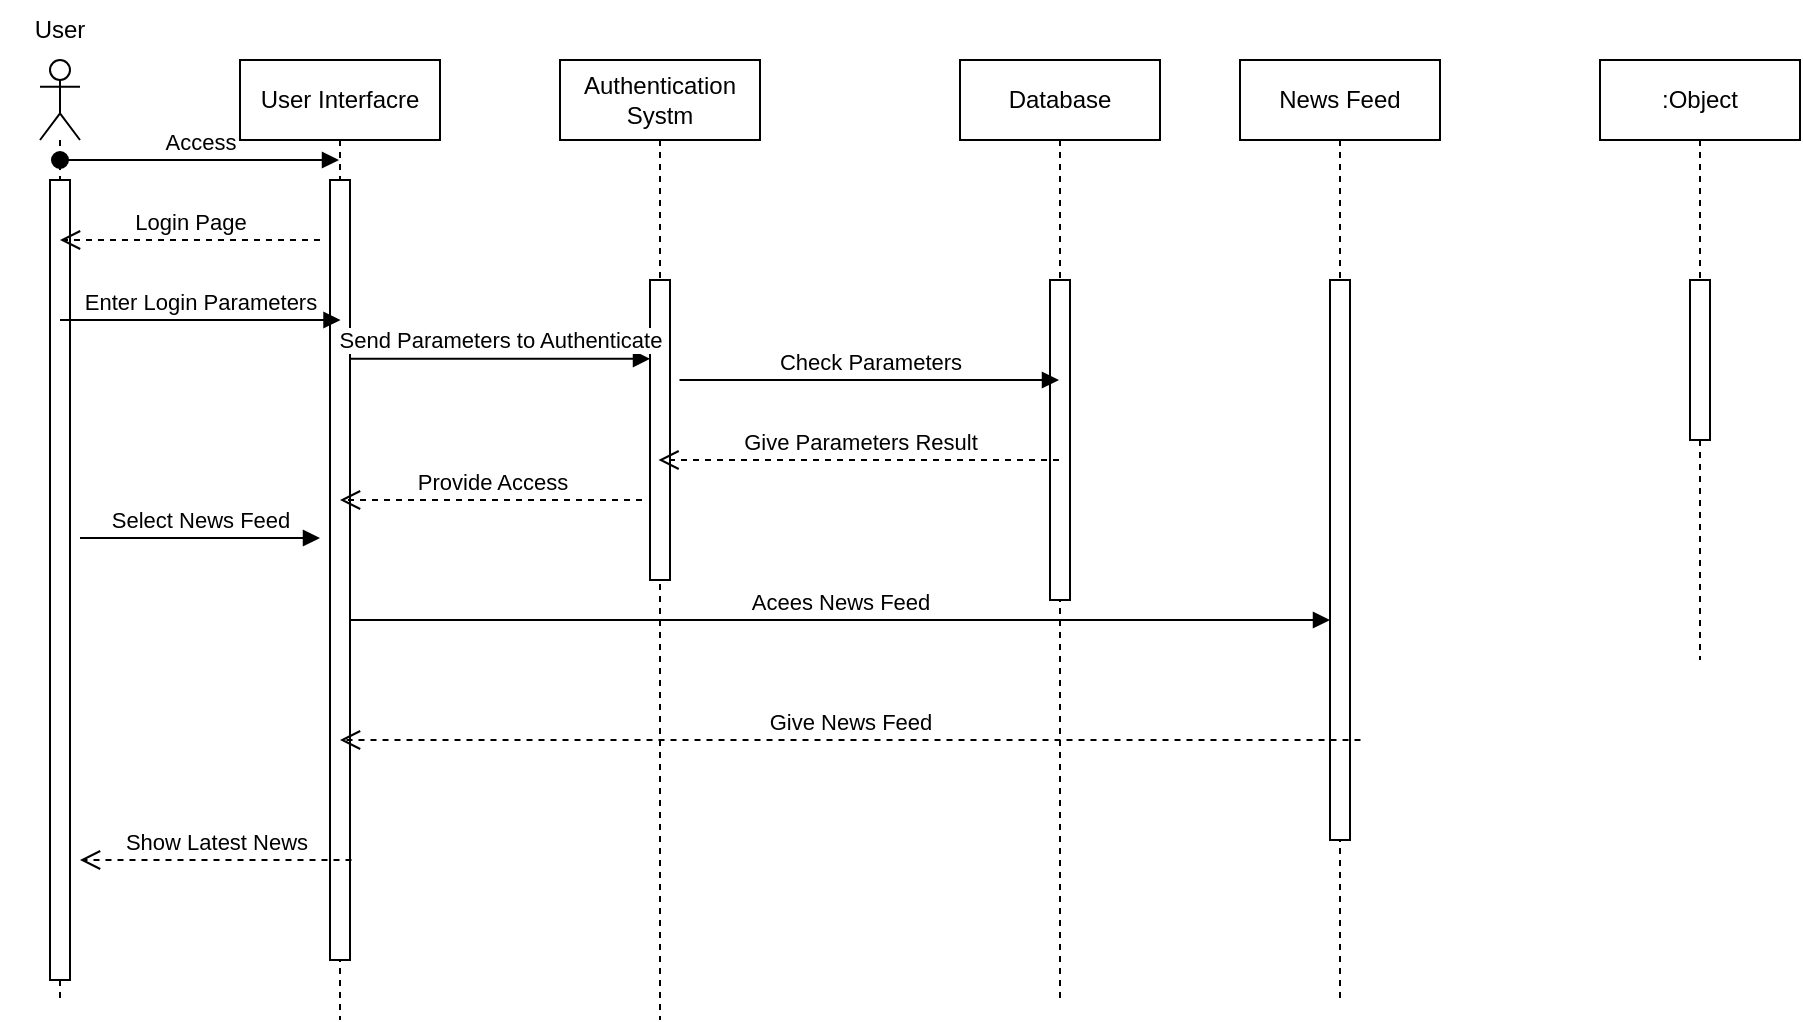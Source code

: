 <mxfile version="24.4.0" type="github">
  <diagram name="Page-1" id="2YBvvXClWsGukQMizWep">
    <mxGraphModel dx="1339" dy="543" grid="1" gridSize="10" guides="1" tooltips="1" connect="1" arrows="1" fold="1" page="1" pageScale="1" pageWidth="850" pageHeight="1100" math="0" shadow="0">
      <root>
        <mxCell id="0" />
        <mxCell id="1" parent="0" />
        <mxCell id="aM9ryv3xv72pqoxQDRHE-5" value="Authentication Systm" style="shape=umlLifeline;perimeter=lifelinePerimeter;whiteSpace=wrap;html=1;container=0;dropTarget=0;collapsible=0;recursiveResize=0;outlineConnect=0;portConstraint=eastwest;newEdgeStyle={&quot;edgeStyle&quot;:&quot;elbowEdgeStyle&quot;,&quot;elbow&quot;:&quot;vertical&quot;,&quot;curved&quot;:0,&quot;rounded&quot;:0};" parent="1" vertex="1">
          <mxGeometry x="390" y="50" width="100" height="480" as="geometry" />
        </mxCell>
        <mxCell id="2YvhY-xGPEZNMPuFePd9-11" value="" style="html=1;points=[[0,0,0,0,5],[0,1,0,0,-5],[1,0,0,0,5],[1,1,0,0,-5]];perimeter=orthogonalPerimeter;outlineConnect=0;targetShapes=umlLifeline;portConstraint=eastwest;newEdgeStyle={&quot;curved&quot;:0,&quot;rounded&quot;:0};" vertex="1" parent="aM9ryv3xv72pqoxQDRHE-5">
          <mxGeometry x="45" y="110" width="10" height="150" as="geometry" />
        </mxCell>
        <mxCell id="2YvhY-xGPEZNMPuFePd9-2" value="User Interfacre" style="shape=umlLifeline;perimeter=lifelinePerimeter;whiteSpace=wrap;html=1;container=0;dropTarget=0;collapsible=0;recursiveResize=0;outlineConnect=0;portConstraint=eastwest;newEdgeStyle={&quot;edgeStyle&quot;:&quot;elbowEdgeStyle&quot;,&quot;elbow&quot;:&quot;vertical&quot;,&quot;curved&quot;:0,&quot;rounded&quot;:0};" vertex="1" parent="1">
          <mxGeometry x="230" y="50" width="100" height="480" as="geometry" />
        </mxCell>
        <mxCell id="2YvhY-xGPEZNMPuFePd9-10" value="" style="html=1;points=[[0,0,0,0,5],[0,1,0,0,-5],[1,0,0,0,5],[1,1,0,0,-5]];perimeter=orthogonalPerimeter;outlineConnect=0;targetShapes=umlLifeline;portConstraint=eastwest;newEdgeStyle={&quot;curved&quot;:0,&quot;rounded&quot;:0};" vertex="1" parent="2YvhY-xGPEZNMPuFePd9-2">
          <mxGeometry x="45" y="60" width="10" height="390" as="geometry" />
        </mxCell>
        <mxCell id="2YvhY-xGPEZNMPuFePd9-3" value="Database" style="shape=umlLifeline;perimeter=lifelinePerimeter;whiteSpace=wrap;html=1;container=0;dropTarget=0;collapsible=0;recursiveResize=0;outlineConnect=0;portConstraint=eastwest;newEdgeStyle={&quot;edgeStyle&quot;:&quot;elbowEdgeStyle&quot;,&quot;elbow&quot;:&quot;vertical&quot;,&quot;curved&quot;:0,&quot;rounded&quot;:0};" vertex="1" parent="1">
          <mxGeometry x="590" y="50" width="100" height="470" as="geometry" />
        </mxCell>
        <mxCell id="2YvhY-xGPEZNMPuFePd9-12" value="" style="html=1;points=[[0,0,0,0,5],[0,1,0,0,-5],[1,0,0,0,5],[1,1,0,0,-5]];perimeter=orthogonalPerimeter;outlineConnect=0;targetShapes=umlLifeline;portConstraint=eastwest;newEdgeStyle={&quot;curved&quot;:0,&quot;rounded&quot;:0};" vertex="1" parent="2YvhY-xGPEZNMPuFePd9-3">
          <mxGeometry x="45" y="110" width="10" height="160" as="geometry" />
        </mxCell>
        <mxCell id="2YvhY-xGPEZNMPuFePd9-4" value="News Feed" style="shape=umlLifeline;perimeter=lifelinePerimeter;whiteSpace=wrap;html=1;container=0;dropTarget=0;collapsible=0;recursiveResize=0;outlineConnect=0;portConstraint=eastwest;newEdgeStyle={&quot;edgeStyle&quot;:&quot;elbowEdgeStyle&quot;,&quot;elbow&quot;:&quot;vertical&quot;,&quot;curved&quot;:0,&quot;rounded&quot;:0};" vertex="1" parent="1">
          <mxGeometry x="730" y="50" width="100" height="470" as="geometry" />
        </mxCell>
        <mxCell id="2YvhY-xGPEZNMPuFePd9-14" value="" style="html=1;points=[[0,0,0,0,5],[0,1,0,0,-5],[1,0,0,0,5],[1,1,0,0,-5]];perimeter=orthogonalPerimeter;outlineConnect=0;targetShapes=umlLifeline;portConstraint=eastwest;newEdgeStyle={&quot;curved&quot;:0,&quot;rounded&quot;:0};" vertex="1" parent="2YvhY-xGPEZNMPuFePd9-4">
          <mxGeometry x="45" y="110" width="10" height="280" as="geometry" />
        </mxCell>
        <mxCell id="2YvhY-xGPEZNMPuFePd9-6" value="" style="shape=umlLifeline;perimeter=lifelinePerimeter;whiteSpace=wrap;html=1;container=1;dropTarget=0;collapsible=0;recursiveResize=0;outlineConnect=0;portConstraint=eastwest;newEdgeStyle={&quot;curved&quot;:0,&quot;rounded&quot;:0};participant=umlActor;" vertex="1" parent="1">
          <mxGeometry x="130" y="50" width="20" height="470" as="geometry" />
        </mxCell>
        <mxCell id="2YvhY-xGPEZNMPuFePd9-7" value="" style="html=1;points=[[0,0,0,0,5],[0,1,0,0,-5],[1,0,0,0,5],[1,1,0,0,-5]];perimeter=orthogonalPerimeter;outlineConnect=0;targetShapes=umlLifeline;portConstraint=eastwest;newEdgeStyle={&quot;curved&quot;:0,&quot;rounded&quot;:0};" vertex="1" parent="2YvhY-xGPEZNMPuFePd9-6">
          <mxGeometry x="5" y="60" width="10" height="400" as="geometry" />
        </mxCell>
        <mxCell id="2YvhY-xGPEZNMPuFePd9-5" value=":Object" style="shape=umlLifeline;perimeter=lifelinePerimeter;whiteSpace=wrap;html=1;container=0;dropTarget=0;collapsible=0;recursiveResize=0;outlineConnect=0;portConstraint=eastwest;newEdgeStyle={&quot;edgeStyle&quot;:&quot;elbowEdgeStyle&quot;,&quot;elbow&quot;:&quot;vertical&quot;,&quot;curved&quot;:0,&quot;rounded&quot;:0};" vertex="1" parent="1">
          <mxGeometry x="910" y="50" width="100" height="300" as="geometry" />
        </mxCell>
        <mxCell id="2YvhY-xGPEZNMPuFePd9-15" value="" style="html=1;points=[[0,0,0,0,5],[0,1,0,0,-5],[1,0,0,0,5],[1,1,0,0,-5]];perimeter=orthogonalPerimeter;outlineConnect=0;targetShapes=umlLifeline;portConstraint=eastwest;newEdgeStyle={&quot;curved&quot;:0,&quot;rounded&quot;:0};" vertex="1" parent="2YvhY-xGPEZNMPuFePd9-5">
          <mxGeometry x="45" y="110" width="10" height="80" as="geometry" />
        </mxCell>
        <mxCell id="2YvhY-xGPEZNMPuFePd9-16" value="User" style="text;html=1;align=center;verticalAlign=middle;whiteSpace=wrap;rounded=0;" vertex="1" parent="1">
          <mxGeometry x="110" y="20" width="60" height="30" as="geometry" />
        </mxCell>
        <mxCell id="2YvhY-xGPEZNMPuFePd9-17" value="Access" style="html=1;verticalAlign=bottom;startArrow=oval;startFill=1;endArrow=block;startSize=8;curved=0;rounded=0;" edge="1" parent="1" source="2YvhY-xGPEZNMPuFePd9-6" target="2YvhY-xGPEZNMPuFePd9-2">
          <mxGeometry width="60" relative="1" as="geometry">
            <mxPoint x="150" y="100" as="sourcePoint" />
            <mxPoint x="210" y="100" as="targetPoint" />
            <Array as="points">
              <mxPoint x="230" y="100" />
            </Array>
          </mxGeometry>
        </mxCell>
        <mxCell id="2YvhY-xGPEZNMPuFePd9-19" value="Enter Login Parameters" style="html=1;verticalAlign=bottom;endArrow=block;curved=0;rounded=0;" edge="1" parent="1">
          <mxGeometry width="80" relative="1" as="geometry">
            <mxPoint x="140" y="180" as="sourcePoint" />
            <mxPoint x="280.25" y="180" as="targetPoint" />
          </mxGeometry>
        </mxCell>
        <mxCell id="2YvhY-xGPEZNMPuFePd9-20" value="Login Page" style="html=1;verticalAlign=bottom;endArrow=open;dashed=1;endSize=8;curved=0;rounded=0;" edge="1" parent="1" target="2YvhY-xGPEZNMPuFePd9-6">
          <mxGeometry relative="1" as="geometry">
            <mxPoint x="270" y="140" as="sourcePoint" />
            <mxPoint x="190" y="140" as="targetPoint" />
          </mxGeometry>
        </mxCell>
        <mxCell id="2YvhY-xGPEZNMPuFePd9-21" value="Send Parameters to Authenticate" style="html=1;verticalAlign=bottom;endArrow=block;curved=0;rounded=0;" edge="1" parent="1" target="2YvhY-xGPEZNMPuFePd9-11">
          <mxGeometry width="80" relative="1" as="geometry">
            <mxPoint x="285" y="199.38" as="sourcePoint" />
            <mxPoint x="425.25" y="199.38" as="targetPoint" />
          </mxGeometry>
        </mxCell>
        <mxCell id="2YvhY-xGPEZNMPuFePd9-22" value="Check Parameters" style="html=1;verticalAlign=bottom;endArrow=block;curved=0;rounded=0;" edge="1" parent="1" target="2YvhY-xGPEZNMPuFePd9-3">
          <mxGeometry width="80" relative="1" as="geometry">
            <mxPoint x="449.75" y="210" as="sourcePoint" />
            <mxPoint x="590.0" y="210" as="targetPoint" />
          </mxGeometry>
        </mxCell>
        <mxCell id="2YvhY-xGPEZNMPuFePd9-23" value="Give Parameters Result" style="html=1;verticalAlign=bottom;endArrow=open;dashed=1;endSize=8;curved=0;rounded=0;" edge="1" parent="1">
          <mxGeometry relative="1" as="geometry">
            <mxPoint x="639.5" y="250.0" as="sourcePoint" />
            <mxPoint x="439.25" y="250.0" as="targetPoint" />
          </mxGeometry>
        </mxCell>
        <mxCell id="2YvhY-xGPEZNMPuFePd9-24" value="Provide Access" style="html=1;verticalAlign=bottom;endArrow=open;dashed=1;endSize=8;curved=0;rounded=0;" edge="1" parent="1" target="2YvhY-xGPEZNMPuFePd9-2">
          <mxGeometry relative="1" as="geometry">
            <mxPoint x="431" y="270" as="sourcePoint" />
            <mxPoint x="300" y="270" as="targetPoint" />
          </mxGeometry>
        </mxCell>
        <mxCell id="2YvhY-xGPEZNMPuFePd9-25" value="Acees News Feed" style="html=1;verticalAlign=bottom;endArrow=block;curved=0;rounded=0;" edge="1" parent="1" target="2YvhY-xGPEZNMPuFePd9-14">
          <mxGeometry width="80" relative="1" as="geometry">
            <mxPoint x="285" y="330" as="sourcePoint" />
            <mxPoint x="425.25" y="330" as="targetPoint" />
          </mxGeometry>
        </mxCell>
        <mxCell id="2YvhY-xGPEZNMPuFePd9-26" value="Give News Feed" style="html=1;verticalAlign=bottom;endArrow=open;dashed=1;endSize=8;curved=0;rounded=0;" edge="1" parent="1" target="2YvhY-xGPEZNMPuFePd9-2">
          <mxGeometry relative="1" as="geometry">
            <mxPoint x="790.25" y="390.0" as="sourcePoint" />
            <mxPoint x="300" y="390" as="targetPoint" />
          </mxGeometry>
        </mxCell>
        <mxCell id="2YvhY-xGPEZNMPuFePd9-27" value="Select News Feed" style="html=1;verticalAlign=bottom;endArrow=block;curved=0;rounded=0;" edge="1" parent="1">
          <mxGeometry width="80" relative="1" as="geometry">
            <mxPoint x="150" y="289" as="sourcePoint" />
            <mxPoint x="270" y="289" as="targetPoint" />
          </mxGeometry>
        </mxCell>
        <mxCell id="2YvhY-xGPEZNMPuFePd9-28" value="Show Latest News" style="html=1;verticalAlign=bottom;endArrow=open;dashed=1;endSize=8;curved=0;rounded=0;" edge="1" parent="1">
          <mxGeometry relative="1" as="geometry">
            <mxPoint x="285.75" y="450.0" as="sourcePoint" />
            <mxPoint x="150" y="450.0" as="targetPoint" />
          </mxGeometry>
        </mxCell>
      </root>
    </mxGraphModel>
  </diagram>
</mxfile>
